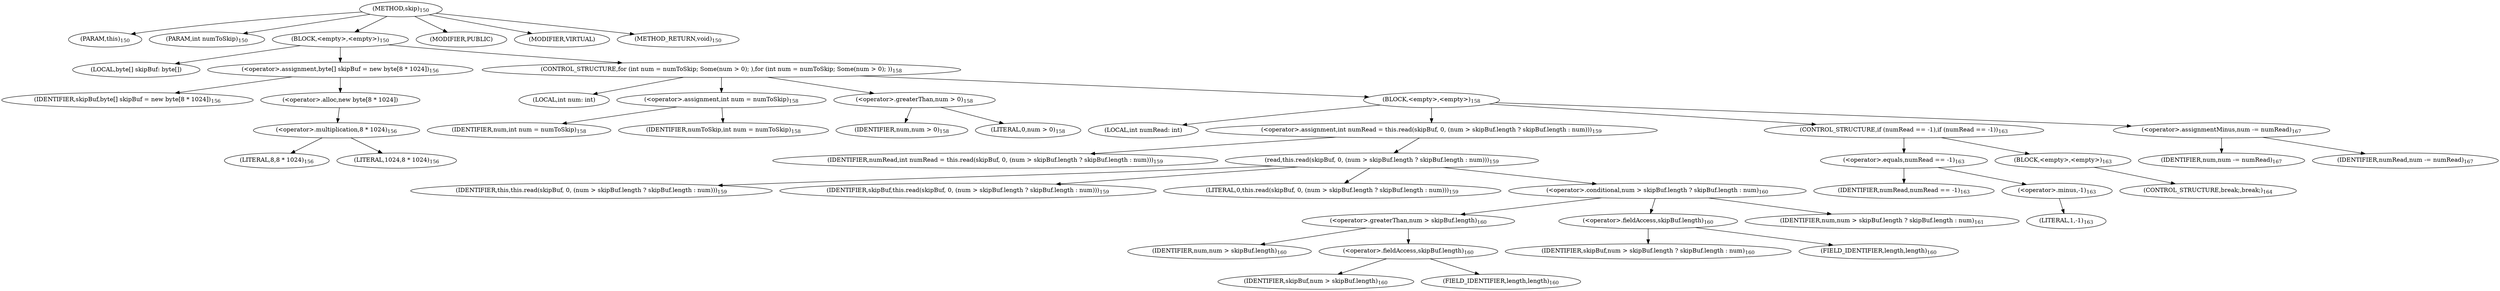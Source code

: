 digraph "skip" {  
"234" [label = <(METHOD,skip)<SUB>150</SUB>> ]
"25" [label = <(PARAM,this)<SUB>150</SUB>> ]
"235" [label = <(PARAM,int numToSkip)<SUB>150</SUB>> ]
"236" [label = <(BLOCK,&lt;empty&gt;,&lt;empty&gt;)<SUB>150</SUB>> ]
"237" [label = <(LOCAL,byte[] skipBuf: byte[])> ]
"238" [label = <(&lt;operator&gt;.assignment,byte[] skipBuf = new byte[8 * 1024])<SUB>156</SUB>> ]
"239" [label = <(IDENTIFIER,skipBuf,byte[] skipBuf = new byte[8 * 1024])<SUB>156</SUB>> ]
"240" [label = <(&lt;operator&gt;.alloc,new byte[8 * 1024])> ]
"241" [label = <(&lt;operator&gt;.multiplication,8 * 1024)<SUB>156</SUB>> ]
"242" [label = <(LITERAL,8,8 * 1024)<SUB>156</SUB>> ]
"243" [label = <(LITERAL,1024,8 * 1024)<SUB>156</SUB>> ]
"244" [label = <(CONTROL_STRUCTURE,for (int num = numToSkip; Some(num &gt; 0); ),for (int num = numToSkip; Some(num &gt; 0); ))<SUB>158</SUB>> ]
"245" [label = <(LOCAL,int num: int)> ]
"246" [label = <(&lt;operator&gt;.assignment,int num = numToSkip)<SUB>158</SUB>> ]
"247" [label = <(IDENTIFIER,num,int num = numToSkip)<SUB>158</SUB>> ]
"248" [label = <(IDENTIFIER,numToSkip,int num = numToSkip)<SUB>158</SUB>> ]
"249" [label = <(&lt;operator&gt;.greaterThan,num &gt; 0)<SUB>158</SUB>> ]
"250" [label = <(IDENTIFIER,num,num &gt; 0)<SUB>158</SUB>> ]
"251" [label = <(LITERAL,0,num &gt; 0)<SUB>158</SUB>> ]
"252" [label = <(BLOCK,&lt;empty&gt;,&lt;empty&gt;)<SUB>158</SUB>> ]
"253" [label = <(LOCAL,int numRead: int)> ]
"254" [label = <(&lt;operator&gt;.assignment,int numRead = this.read(skipBuf, 0, (num &gt; skipBuf.length ? skipBuf.length : num)))<SUB>159</SUB>> ]
"255" [label = <(IDENTIFIER,numRead,int numRead = this.read(skipBuf, 0, (num &gt; skipBuf.length ? skipBuf.length : num)))<SUB>159</SUB>> ]
"256" [label = <(read,this.read(skipBuf, 0, (num &gt; skipBuf.length ? skipBuf.length : num)))<SUB>159</SUB>> ]
"24" [label = <(IDENTIFIER,this,this.read(skipBuf, 0, (num &gt; skipBuf.length ? skipBuf.length : num)))<SUB>159</SUB>> ]
"257" [label = <(IDENTIFIER,skipBuf,this.read(skipBuf, 0, (num &gt; skipBuf.length ? skipBuf.length : num)))<SUB>159</SUB>> ]
"258" [label = <(LITERAL,0,this.read(skipBuf, 0, (num &gt; skipBuf.length ? skipBuf.length : num)))<SUB>159</SUB>> ]
"259" [label = <(&lt;operator&gt;.conditional,num &gt; skipBuf.length ? skipBuf.length : num)<SUB>160</SUB>> ]
"260" [label = <(&lt;operator&gt;.greaterThan,num &gt; skipBuf.length)<SUB>160</SUB>> ]
"261" [label = <(IDENTIFIER,num,num &gt; skipBuf.length)<SUB>160</SUB>> ]
"262" [label = <(&lt;operator&gt;.fieldAccess,skipBuf.length)<SUB>160</SUB>> ]
"263" [label = <(IDENTIFIER,skipBuf,num &gt; skipBuf.length)<SUB>160</SUB>> ]
"264" [label = <(FIELD_IDENTIFIER,length,length)<SUB>160</SUB>> ]
"265" [label = <(&lt;operator&gt;.fieldAccess,skipBuf.length)<SUB>160</SUB>> ]
"266" [label = <(IDENTIFIER,skipBuf,num &gt; skipBuf.length ? skipBuf.length : num)<SUB>160</SUB>> ]
"267" [label = <(FIELD_IDENTIFIER,length,length)<SUB>160</SUB>> ]
"268" [label = <(IDENTIFIER,num,num &gt; skipBuf.length ? skipBuf.length : num)<SUB>161</SUB>> ]
"269" [label = <(CONTROL_STRUCTURE,if (numRead == -1),if (numRead == -1))<SUB>163</SUB>> ]
"270" [label = <(&lt;operator&gt;.equals,numRead == -1)<SUB>163</SUB>> ]
"271" [label = <(IDENTIFIER,numRead,numRead == -1)<SUB>163</SUB>> ]
"272" [label = <(&lt;operator&gt;.minus,-1)<SUB>163</SUB>> ]
"273" [label = <(LITERAL,1,-1)<SUB>163</SUB>> ]
"274" [label = <(BLOCK,&lt;empty&gt;,&lt;empty&gt;)<SUB>163</SUB>> ]
"275" [label = <(CONTROL_STRUCTURE,break;,break;)<SUB>164</SUB>> ]
"276" [label = <(&lt;operator&gt;.assignmentMinus,num -= numRead)<SUB>167</SUB>> ]
"277" [label = <(IDENTIFIER,num,num -= numRead)<SUB>167</SUB>> ]
"278" [label = <(IDENTIFIER,numRead,num -= numRead)<SUB>167</SUB>> ]
"279" [label = <(MODIFIER,PUBLIC)> ]
"280" [label = <(MODIFIER,VIRTUAL)> ]
"281" [label = <(METHOD_RETURN,void)<SUB>150</SUB>> ]
  "234" -> "25" 
  "234" -> "235" 
  "234" -> "236" 
  "234" -> "279" 
  "234" -> "280" 
  "234" -> "281" 
  "236" -> "237" 
  "236" -> "238" 
  "236" -> "244" 
  "238" -> "239" 
  "238" -> "240" 
  "240" -> "241" 
  "241" -> "242" 
  "241" -> "243" 
  "244" -> "245" 
  "244" -> "246" 
  "244" -> "249" 
  "244" -> "252" 
  "246" -> "247" 
  "246" -> "248" 
  "249" -> "250" 
  "249" -> "251" 
  "252" -> "253" 
  "252" -> "254" 
  "252" -> "269" 
  "252" -> "276" 
  "254" -> "255" 
  "254" -> "256" 
  "256" -> "24" 
  "256" -> "257" 
  "256" -> "258" 
  "256" -> "259" 
  "259" -> "260" 
  "259" -> "265" 
  "259" -> "268" 
  "260" -> "261" 
  "260" -> "262" 
  "262" -> "263" 
  "262" -> "264" 
  "265" -> "266" 
  "265" -> "267" 
  "269" -> "270" 
  "269" -> "274" 
  "270" -> "271" 
  "270" -> "272" 
  "272" -> "273" 
  "274" -> "275" 
  "276" -> "277" 
  "276" -> "278" 
}
